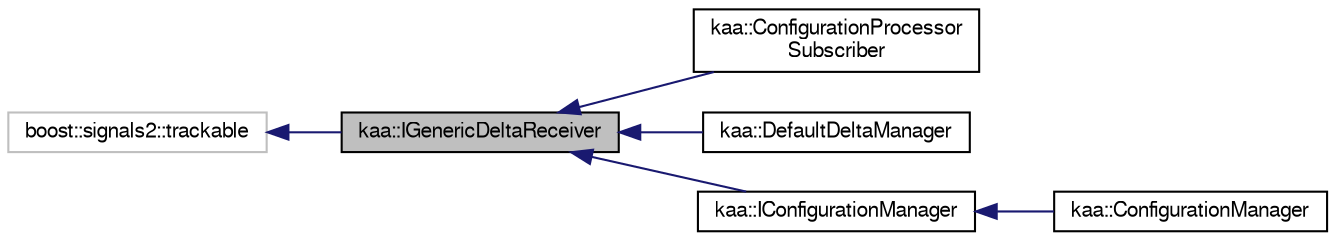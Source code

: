 digraph "kaa::IGenericDeltaReceiver"
{
  bgcolor="transparent";
  edge [fontname="FreeSans",fontsize="10",labelfontname="FreeSans",labelfontsize="10"];
  node [fontname="FreeSans",fontsize="10",shape=record];
  rankdir="LR";
  Node1 [label="kaa::IGenericDeltaReceiver",height=0.2,width=0.4,color="black", fillcolor="grey75", style="filled" fontcolor="black"];
  Node2 -> Node1 [dir="back",color="midnightblue",fontsize="10",style="solid",fontname="FreeSans"];
  Node2 [label="boost::signals2::trackable",height=0.2,width=0.4,color="grey75"];
  Node1 -> Node3 [dir="back",color="midnightblue",fontsize="10",style="solid",fontname="FreeSans"];
  Node3 [label="kaa::ConfigurationProcessor\lSubscriber",height=0.2,width=0.4,color="black",URL="$classkaa_1_1ConfigurationProcessorSubscriber.html"];
  Node1 -> Node4 [dir="back",color="midnightblue",fontsize="10",style="solid",fontname="FreeSans"];
  Node4 [label="kaa::DefaultDeltaManager",height=0.2,width=0.4,color="black",URL="$classkaa_1_1DefaultDeltaManager.html"];
  Node1 -> Node5 [dir="back",color="midnightblue",fontsize="10",style="solid",fontname="FreeSans"];
  Node5 [label="kaa::IConfigurationManager",height=0.2,width=0.4,color="black",URL="$classkaa_1_1IConfigurationManager.html"];
  Node5 -> Node6 [dir="back",color="midnightblue",fontsize="10",style="solid",fontname="FreeSans"];
  Node6 [label="kaa::ConfigurationManager",height=0.2,width=0.4,color="black",URL="$classkaa_1_1ConfigurationManager.html"];
}
